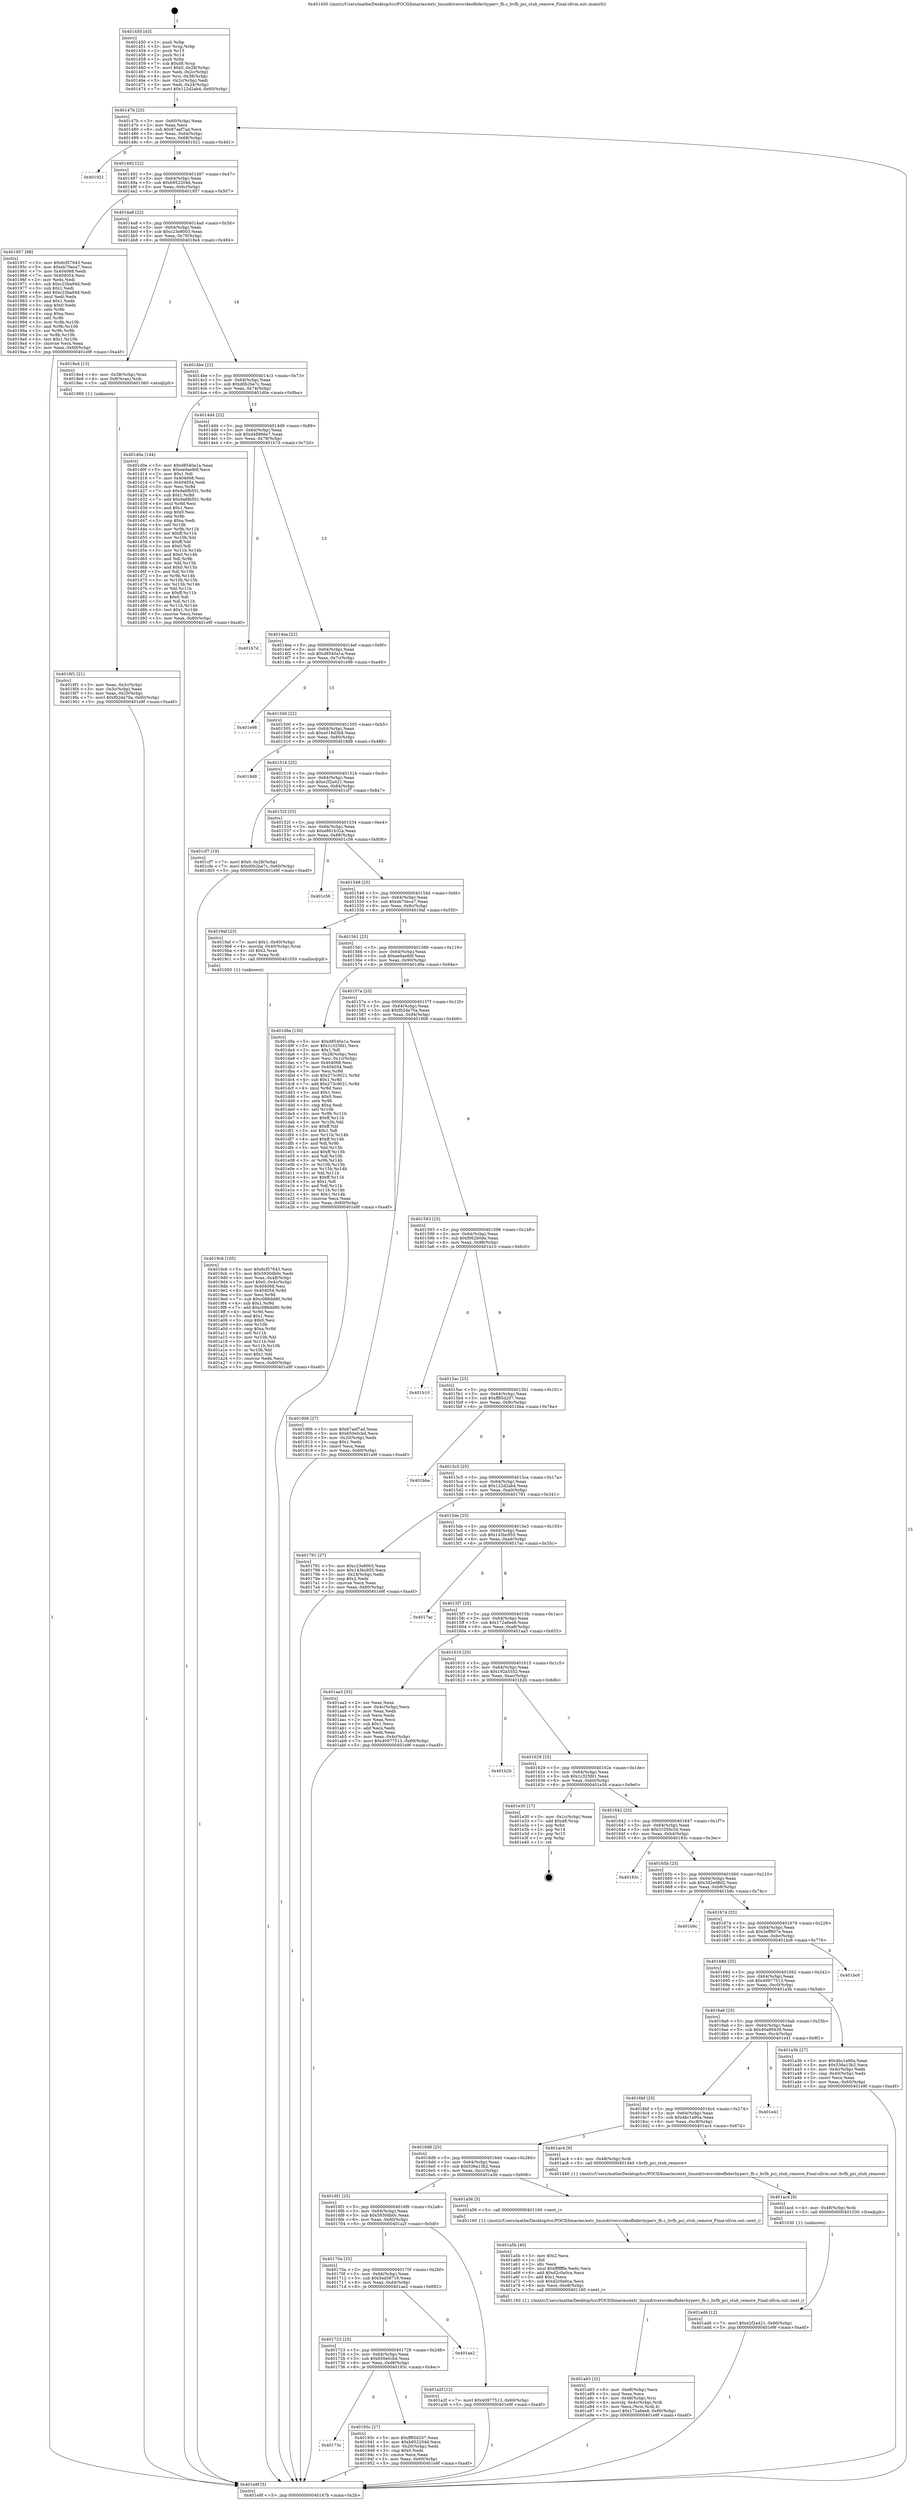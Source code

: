 digraph "0x401450" {
  label = "0x401450 (/mnt/c/Users/mathe/Desktop/tcc/POCII/binaries/extr_linuxdriversvideofbdevhyperv_fb.c_hvfb_pci_stub_remove_Final-ollvm.out::main(0))"
  labelloc = "t"
  node[shape=record]

  Entry [label="",width=0.3,height=0.3,shape=circle,fillcolor=black,style=filled]
  "0x40147b" [label="{
     0x40147b [23]\l
     | [instrs]\l
     &nbsp;&nbsp;0x40147b \<+3\>: mov -0x60(%rbp),%eax\l
     &nbsp;&nbsp;0x40147e \<+2\>: mov %eax,%ecx\l
     &nbsp;&nbsp;0x401480 \<+6\>: sub $0x87aef7ad,%ecx\l
     &nbsp;&nbsp;0x401486 \<+3\>: mov %eax,-0x64(%rbp)\l
     &nbsp;&nbsp;0x401489 \<+3\>: mov %ecx,-0x68(%rbp)\l
     &nbsp;&nbsp;0x40148c \<+6\>: je 0000000000401921 \<main+0x4d1\>\l
  }"]
  "0x401921" [label="{
     0x401921\l
  }", style=dashed]
  "0x401492" [label="{
     0x401492 [22]\l
     | [instrs]\l
     &nbsp;&nbsp;0x401492 \<+5\>: jmp 0000000000401497 \<main+0x47\>\l
     &nbsp;&nbsp;0x401497 \<+3\>: mov -0x64(%rbp),%eax\l
     &nbsp;&nbsp;0x40149a \<+5\>: sub $0xb952204d,%eax\l
     &nbsp;&nbsp;0x40149f \<+3\>: mov %eax,-0x6c(%rbp)\l
     &nbsp;&nbsp;0x4014a2 \<+6\>: je 0000000000401957 \<main+0x507\>\l
  }"]
  Exit [label="",width=0.3,height=0.3,shape=circle,fillcolor=black,style=filled,peripheries=2]
  "0x401957" [label="{
     0x401957 [88]\l
     | [instrs]\l
     &nbsp;&nbsp;0x401957 \<+5\>: mov $0x6cf57643,%eax\l
     &nbsp;&nbsp;0x40195c \<+5\>: mov $0xeb70eca7,%ecx\l
     &nbsp;&nbsp;0x401961 \<+7\>: mov 0x404068,%edx\l
     &nbsp;&nbsp;0x401968 \<+7\>: mov 0x404054,%esi\l
     &nbsp;&nbsp;0x40196f \<+2\>: mov %edx,%edi\l
     &nbsp;&nbsp;0x401971 \<+6\>: sub $0xc23ba94d,%edi\l
     &nbsp;&nbsp;0x401977 \<+3\>: sub $0x1,%edi\l
     &nbsp;&nbsp;0x40197a \<+6\>: add $0xc23ba94d,%edi\l
     &nbsp;&nbsp;0x401980 \<+3\>: imul %edi,%edx\l
     &nbsp;&nbsp;0x401983 \<+3\>: and $0x1,%edx\l
     &nbsp;&nbsp;0x401986 \<+3\>: cmp $0x0,%edx\l
     &nbsp;&nbsp;0x401989 \<+4\>: sete %r8b\l
     &nbsp;&nbsp;0x40198d \<+3\>: cmp $0xa,%esi\l
     &nbsp;&nbsp;0x401990 \<+4\>: setl %r9b\l
     &nbsp;&nbsp;0x401994 \<+3\>: mov %r8b,%r10b\l
     &nbsp;&nbsp;0x401997 \<+3\>: and %r9b,%r10b\l
     &nbsp;&nbsp;0x40199a \<+3\>: xor %r9b,%r8b\l
     &nbsp;&nbsp;0x40199d \<+3\>: or %r8b,%r10b\l
     &nbsp;&nbsp;0x4019a0 \<+4\>: test $0x1,%r10b\l
     &nbsp;&nbsp;0x4019a4 \<+3\>: cmovne %ecx,%eax\l
     &nbsp;&nbsp;0x4019a7 \<+3\>: mov %eax,-0x60(%rbp)\l
     &nbsp;&nbsp;0x4019aa \<+5\>: jmp 0000000000401e9f \<main+0xa4f\>\l
  }"]
  "0x4014a8" [label="{
     0x4014a8 [22]\l
     | [instrs]\l
     &nbsp;&nbsp;0x4014a8 \<+5\>: jmp 00000000004014ad \<main+0x5d\>\l
     &nbsp;&nbsp;0x4014ad \<+3\>: mov -0x64(%rbp),%eax\l
     &nbsp;&nbsp;0x4014b0 \<+5\>: sub $0xc23e8003,%eax\l
     &nbsp;&nbsp;0x4014b5 \<+3\>: mov %eax,-0x70(%rbp)\l
     &nbsp;&nbsp;0x4014b8 \<+6\>: je 00000000004018e4 \<main+0x494\>\l
  }"]
  "0x401ad6" [label="{
     0x401ad6 [12]\l
     | [instrs]\l
     &nbsp;&nbsp;0x401ad6 \<+7\>: movl $0xe2f2a421,-0x60(%rbp)\l
     &nbsp;&nbsp;0x401add \<+5\>: jmp 0000000000401e9f \<main+0xa4f\>\l
  }"]
  "0x4018e4" [label="{
     0x4018e4 [13]\l
     | [instrs]\l
     &nbsp;&nbsp;0x4018e4 \<+4\>: mov -0x38(%rbp),%rax\l
     &nbsp;&nbsp;0x4018e8 \<+4\>: mov 0x8(%rax),%rdi\l
     &nbsp;&nbsp;0x4018ec \<+5\>: call 0000000000401060 \<atoi@plt\>\l
     | [calls]\l
     &nbsp;&nbsp;0x401060 \{1\} (unknown)\l
  }"]
  "0x4014be" [label="{
     0x4014be [22]\l
     | [instrs]\l
     &nbsp;&nbsp;0x4014be \<+5\>: jmp 00000000004014c3 \<main+0x73\>\l
     &nbsp;&nbsp;0x4014c3 \<+3\>: mov -0x64(%rbp),%eax\l
     &nbsp;&nbsp;0x4014c6 \<+5\>: sub $0xd0b2be7c,%eax\l
     &nbsp;&nbsp;0x4014cb \<+3\>: mov %eax,-0x74(%rbp)\l
     &nbsp;&nbsp;0x4014ce \<+6\>: je 0000000000401d0a \<main+0x8ba\>\l
  }"]
  "0x401acd" [label="{
     0x401acd [9]\l
     | [instrs]\l
     &nbsp;&nbsp;0x401acd \<+4\>: mov -0x48(%rbp),%rdi\l
     &nbsp;&nbsp;0x401ad1 \<+5\>: call 0000000000401030 \<free@plt\>\l
     | [calls]\l
     &nbsp;&nbsp;0x401030 \{1\} (unknown)\l
  }"]
  "0x401d0a" [label="{
     0x401d0a [144]\l
     | [instrs]\l
     &nbsp;&nbsp;0x401d0a \<+5\>: mov $0xd8540a1a,%eax\l
     &nbsp;&nbsp;0x401d0f \<+5\>: mov $0xee9ae8df,%ecx\l
     &nbsp;&nbsp;0x401d14 \<+2\>: mov $0x1,%dl\l
     &nbsp;&nbsp;0x401d16 \<+7\>: mov 0x404068,%esi\l
     &nbsp;&nbsp;0x401d1d \<+7\>: mov 0x404054,%edi\l
     &nbsp;&nbsp;0x401d24 \<+3\>: mov %esi,%r8d\l
     &nbsp;&nbsp;0x401d27 \<+7\>: sub $0x9a6fb501,%r8d\l
     &nbsp;&nbsp;0x401d2e \<+4\>: sub $0x1,%r8d\l
     &nbsp;&nbsp;0x401d32 \<+7\>: add $0x9a6fb501,%r8d\l
     &nbsp;&nbsp;0x401d39 \<+4\>: imul %r8d,%esi\l
     &nbsp;&nbsp;0x401d3d \<+3\>: and $0x1,%esi\l
     &nbsp;&nbsp;0x401d40 \<+3\>: cmp $0x0,%esi\l
     &nbsp;&nbsp;0x401d43 \<+4\>: sete %r9b\l
     &nbsp;&nbsp;0x401d47 \<+3\>: cmp $0xa,%edi\l
     &nbsp;&nbsp;0x401d4a \<+4\>: setl %r10b\l
     &nbsp;&nbsp;0x401d4e \<+3\>: mov %r9b,%r11b\l
     &nbsp;&nbsp;0x401d51 \<+4\>: xor $0xff,%r11b\l
     &nbsp;&nbsp;0x401d55 \<+3\>: mov %r10b,%bl\l
     &nbsp;&nbsp;0x401d58 \<+3\>: xor $0xff,%bl\l
     &nbsp;&nbsp;0x401d5b \<+3\>: xor $0x0,%dl\l
     &nbsp;&nbsp;0x401d5e \<+3\>: mov %r11b,%r14b\l
     &nbsp;&nbsp;0x401d61 \<+4\>: and $0x0,%r14b\l
     &nbsp;&nbsp;0x401d65 \<+3\>: and %dl,%r9b\l
     &nbsp;&nbsp;0x401d68 \<+3\>: mov %bl,%r15b\l
     &nbsp;&nbsp;0x401d6b \<+4\>: and $0x0,%r15b\l
     &nbsp;&nbsp;0x401d6f \<+3\>: and %dl,%r10b\l
     &nbsp;&nbsp;0x401d72 \<+3\>: or %r9b,%r14b\l
     &nbsp;&nbsp;0x401d75 \<+3\>: or %r10b,%r15b\l
     &nbsp;&nbsp;0x401d78 \<+3\>: xor %r15b,%r14b\l
     &nbsp;&nbsp;0x401d7b \<+3\>: or %bl,%r11b\l
     &nbsp;&nbsp;0x401d7e \<+4\>: xor $0xff,%r11b\l
     &nbsp;&nbsp;0x401d82 \<+3\>: or $0x0,%dl\l
     &nbsp;&nbsp;0x401d85 \<+3\>: and %dl,%r11b\l
     &nbsp;&nbsp;0x401d88 \<+3\>: or %r11b,%r14b\l
     &nbsp;&nbsp;0x401d8b \<+4\>: test $0x1,%r14b\l
     &nbsp;&nbsp;0x401d8f \<+3\>: cmovne %ecx,%eax\l
     &nbsp;&nbsp;0x401d92 \<+3\>: mov %eax,-0x60(%rbp)\l
     &nbsp;&nbsp;0x401d95 \<+5\>: jmp 0000000000401e9f \<main+0xa4f\>\l
  }"]
  "0x4014d4" [label="{
     0x4014d4 [22]\l
     | [instrs]\l
     &nbsp;&nbsp;0x4014d4 \<+5\>: jmp 00000000004014d9 \<main+0x89\>\l
     &nbsp;&nbsp;0x4014d9 \<+3\>: mov -0x64(%rbp),%eax\l
     &nbsp;&nbsp;0x4014dc \<+5\>: sub $0xd48866e7,%eax\l
     &nbsp;&nbsp;0x4014e1 \<+3\>: mov %eax,-0x78(%rbp)\l
     &nbsp;&nbsp;0x4014e4 \<+6\>: je 0000000000401b7d \<main+0x72d\>\l
  }"]
  "0x401a83" [label="{
     0x401a83 [32]\l
     | [instrs]\l
     &nbsp;&nbsp;0x401a83 \<+6\>: mov -0xe8(%rbp),%ecx\l
     &nbsp;&nbsp;0x401a89 \<+3\>: imul %eax,%ecx\l
     &nbsp;&nbsp;0x401a8c \<+4\>: mov -0x48(%rbp),%rsi\l
     &nbsp;&nbsp;0x401a90 \<+4\>: movslq -0x4c(%rbp),%rdi\l
     &nbsp;&nbsp;0x401a94 \<+3\>: mov %ecx,(%rsi,%rdi,4)\l
     &nbsp;&nbsp;0x401a97 \<+7\>: movl $0x172a6ee8,-0x60(%rbp)\l
     &nbsp;&nbsp;0x401a9e \<+5\>: jmp 0000000000401e9f \<main+0xa4f\>\l
  }"]
  "0x401b7d" [label="{
     0x401b7d\l
  }", style=dashed]
  "0x4014ea" [label="{
     0x4014ea [22]\l
     | [instrs]\l
     &nbsp;&nbsp;0x4014ea \<+5\>: jmp 00000000004014ef \<main+0x9f\>\l
     &nbsp;&nbsp;0x4014ef \<+3\>: mov -0x64(%rbp),%eax\l
     &nbsp;&nbsp;0x4014f2 \<+5\>: sub $0xd8540a1a,%eax\l
     &nbsp;&nbsp;0x4014f7 \<+3\>: mov %eax,-0x7c(%rbp)\l
     &nbsp;&nbsp;0x4014fa \<+6\>: je 0000000000401e98 \<main+0xa48\>\l
  }"]
  "0x401a5b" [label="{
     0x401a5b [40]\l
     | [instrs]\l
     &nbsp;&nbsp;0x401a5b \<+5\>: mov $0x2,%ecx\l
     &nbsp;&nbsp;0x401a60 \<+1\>: cltd\l
     &nbsp;&nbsp;0x401a61 \<+2\>: idiv %ecx\l
     &nbsp;&nbsp;0x401a63 \<+6\>: imul $0xfffffffe,%edx,%ecx\l
     &nbsp;&nbsp;0x401a69 \<+6\>: add $0xd2c0a0ca,%ecx\l
     &nbsp;&nbsp;0x401a6f \<+3\>: add $0x1,%ecx\l
     &nbsp;&nbsp;0x401a72 \<+6\>: sub $0xd2c0a0ca,%ecx\l
     &nbsp;&nbsp;0x401a78 \<+6\>: mov %ecx,-0xe8(%rbp)\l
     &nbsp;&nbsp;0x401a7e \<+5\>: call 0000000000401160 \<next_i\>\l
     | [calls]\l
     &nbsp;&nbsp;0x401160 \{1\} (/mnt/c/Users/mathe/Desktop/tcc/POCII/binaries/extr_linuxdriversvideofbdevhyperv_fb.c_hvfb_pci_stub_remove_Final-ollvm.out::next_i)\l
  }"]
  "0x401e98" [label="{
     0x401e98\l
  }", style=dashed]
  "0x401500" [label="{
     0x401500 [22]\l
     | [instrs]\l
     &nbsp;&nbsp;0x401500 \<+5\>: jmp 0000000000401505 \<main+0xb5\>\l
     &nbsp;&nbsp;0x401505 \<+3\>: mov -0x64(%rbp),%eax\l
     &nbsp;&nbsp;0x401508 \<+5\>: sub $0xe016d3b8,%eax\l
     &nbsp;&nbsp;0x40150d \<+3\>: mov %eax,-0x80(%rbp)\l
     &nbsp;&nbsp;0x401510 \<+6\>: je 00000000004018d8 \<main+0x488\>\l
  }"]
  "0x4019c6" [label="{
     0x4019c6 [105]\l
     | [instrs]\l
     &nbsp;&nbsp;0x4019c6 \<+5\>: mov $0x6cf57643,%ecx\l
     &nbsp;&nbsp;0x4019cb \<+5\>: mov $0x5930db0c,%edx\l
     &nbsp;&nbsp;0x4019d0 \<+4\>: mov %rax,-0x48(%rbp)\l
     &nbsp;&nbsp;0x4019d4 \<+7\>: movl $0x0,-0x4c(%rbp)\l
     &nbsp;&nbsp;0x4019db \<+7\>: mov 0x404068,%esi\l
     &nbsp;&nbsp;0x4019e2 \<+8\>: mov 0x404054,%r8d\l
     &nbsp;&nbsp;0x4019ea \<+3\>: mov %esi,%r9d\l
     &nbsp;&nbsp;0x4019ed \<+7\>: sub $0xc086dd90,%r9d\l
     &nbsp;&nbsp;0x4019f4 \<+4\>: sub $0x1,%r9d\l
     &nbsp;&nbsp;0x4019f8 \<+7\>: add $0xc086dd90,%r9d\l
     &nbsp;&nbsp;0x4019ff \<+4\>: imul %r9d,%esi\l
     &nbsp;&nbsp;0x401a03 \<+3\>: and $0x1,%esi\l
     &nbsp;&nbsp;0x401a06 \<+3\>: cmp $0x0,%esi\l
     &nbsp;&nbsp;0x401a09 \<+4\>: sete %r10b\l
     &nbsp;&nbsp;0x401a0d \<+4\>: cmp $0xa,%r8d\l
     &nbsp;&nbsp;0x401a11 \<+4\>: setl %r11b\l
     &nbsp;&nbsp;0x401a15 \<+3\>: mov %r10b,%bl\l
     &nbsp;&nbsp;0x401a18 \<+3\>: and %r11b,%bl\l
     &nbsp;&nbsp;0x401a1b \<+3\>: xor %r11b,%r10b\l
     &nbsp;&nbsp;0x401a1e \<+3\>: or %r10b,%bl\l
     &nbsp;&nbsp;0x401a21 \<+3\>: test $0x1,%bl\l
     &nbsp;&nbsp;0x401a24 \<+3\>: cmovne %edx,%ecx\l
     &nbsp;&nbsp;0x401a27 \<+3\>: mov %ecx,-0x60(%rbp)\l
     &nbsp;&nbsp;0x401a2a \<+5\>: jmp 0000000000401e9f \<main+0xa4f\>\l
  }"]
  "0x4018d8" [label="{
     0x4018d8\l
  }", style=dashed]
  "0x401516" [label="{
     0x401516 [25]\l
     | [instrs]\l
     &nbsp;&nbsp;0x401516 \<+5\>: jmp 000000000040151b \<main+0xcb\>\l
     &nbsp;&nbsp;0x40151b \<+3\>: mov -0x64(%rbp),%eax\l
     &nbsp;&nbsp;0x40151e \<+5\>: sub $0xe2f2a421,%eax\l
     &nbsp;&nbsp;0x401523 \<+6\>: mov %eax,-0x84(%rbp)\l
     &nbsp;&nbsp;0x401529 \<+6\>: je 0000000000401cf7 \<main+0x8a7\>\l
  }"]
  "0x40173c" [label="{
     0x40173c\l
  }", style=dashed]
  "0x401cf7" [label="{
     0x401cf7 [19]\l
     | [instrs]\l
     &nbsp;&nbsp;0x401cf7 \<+7\>: movl $0x0,-0x28(%rbp)\l
     &nbsp;&nbsp;0x401cfe \<+7\>: movl $0xd0b2be7c,-0x60(%rbp)\l
     &nbsp;&nbsp;0x401d05 \<+5\>: jmp 0000000000401e9f \<main+0xa4f\>\l
  }"]
  "0x40152f" [label="{
     0x40152f [25]\l
     | [instrs]\l
     &nbsp;&nbsp;0x40152f \<+5\>: jmp 0000000000401534 \<main+0xe4\>\l
     &nbsp;&nbsp;0x401534 \<+3\>: mov -0x64(%rbp),%eax\l
     &nbsp;&nbsp;0x401537 \<+5\>: sub $0xe861b32a,%eax\l
     &nbsp;&nbsp;0x40153c \<+6\>: mov %eax,-0x88(%rbp)\l
     &nbsp;&nbsp;0x401542 \<+6\>: je 0000000000401c56 \<main+0x806\>\l
  }"]
  "0x40193c" [label="{
     0x40193c [27]\l
     | [instrs]\l
     &nbsp;&nbsp;0x40193c \<+5\>: mov $0xff85d207,%eax\l
     &nbsp;&nbsp;0x401941 \<+5\>: mov $0xb952204d,%ecx\l
     &nbsp;&nbsp;0x401946 \<+3\>: mov -0x20(%rbp),%edx\l
     &nbsp;&nbsp;0x401949 \<+3\>: cmp $0x0,%edx\l
     &nbsp;&nbsp;0x40194c \<+3\>: cmove %ecx,%eax\l
     &nbsp;&nbsp;0x40194f \<+3\>: mov %eax,-0x60(%rbp)\l
     &nbsp;&nbsp;0x401952 \<+5\>: jmp 0000000000401e9f \<main+0xa4f\>\l
  }"]
  "0x401c56" [label="{
     0x401c56\l
  }", style=dashed]
  "0x401548" [label="{
     0x401548 [25]\l
     | [instrs]\l
     &nbsp;&nbsp;0x401548 \<+5\>: jmp 000000000040154d \<main+0xfd\>\l
     &nbsp;&nbsp;0x40154d \<+3\>: mov -0x64(%rbp),%eax\l
     &nbsp;&nbsp;0x401550 \<+5\>: sub $0xeb70eca7,%eax\l
     &nbsp;&nbsp;0x401555 \<+6\>: mov %eax,-0x8c(%rbp)\l
     &nbsp;&nbsp;0x40155b \<+6\>: je 00000000004019af \<main+0x55f\>\l
  }"]
  "0x401723" [label="{
     0x401723 [25]\l
     | [instrs]\l
     &nbsp;&nbsp;0x401723 \<+5\>: jmp 0000000000401728 \<main+0x2d8\>\l
     &nbsp;&nbsp;0x401728 \<+3\>: mov -0x64(%rbp),%eax\l
     &nbsp;&nbsp;0x40172b \<+5\>: sub $0x650e0cbd,%eax\l
     &nbsp;&nbsp;0x401730 \<+6\>: mov %eax,-0xd8(%rbp)\l
     &nbsp;&nbsp;0x401736 \<+6\>: je 000000000040193c \<main+0x4ec\>\l
  }"]
  "0x4019af" [label="{
     0x4019af [23]\l
     | [instrs]\l
     &nbsp;&nbsp;0x4019af \<+7\>: movl $0x1,-0x40(%rbp)\l
     &nbsp;&nbsp;0x4019b6 \<+4\>: movslq -0x40(%rbp),%rax\l
     &nbsp;&nbsp;0x4019ba \<+4\>: shl $0x2,%rax\l
     &nbsp;&nbsp;0x4019be \<+3\>: mov %rax,%rdi\l
     &nbsp;&nbsp;0x4019c1 \<+5\>: call 0000000000401050 \<malloc@plt\>\l
     | [calls]\l
     &nbsp;&nbsp;0x401050 \{1\} (unknown)\l
  }"]
  "0x401561" [label="{
     0x401561 [25]\l
     | [instrs]\l
     &nbsp;&nbsp;0x401561 \<+5\>: jmp 0000000000401566 \<main+0x116\>\l
     &nbsp;&nbsp;0x401566 \<+3\>: mov -0x64(%rbp),%eax\l
     &nbsp;&nbsp;0x401569 \<+5\>: sub $0xee9ae8df,%eax\l
     &nbsp;&nbsp;0x40156e \<+6\>: mov %eax,-0x90(%rbp)\l
     &nbsp;&nbsp;0x401574 \<+6\>: je 0000000000401d9a \<main+0x94a\>\l
  }"]
  "0x401ae2" [label="{
     0x401ae2\l
  }", style=dashed]
  "0x401d9a" [label="{
     0x401d9a [150]\l
     | [instrs]\l
     &nbsp;&nbsp;0x401d9a \<+5\>: mov $0xd8540a1a,%eax\l
     &nbsp;&nbsp;0x401d9f \<+5\>: mov $0x1c325fd1,%ecx\l
     &nbsp;&nbsp;0x401da4 \<+2\>: mov $0x1,%dl\l
     &nbsp;&nbsp;0x401da6 \<+3\>: mov -0x28(%rbp),%esi\l
     &nbsp;&nbsp;0x401da9 \<+3\>: mov %esi,-0x1c(%rbp)\l
     &nbsp;&nbsp;0x401dac \<+7\>: mov 0x404068,%esi\l
     &nbsp;&nbsp;0x401db3 \<+7\>: mov 0x404054,%edi\l
     &nbsp;&nbsp;0x401dba \<+3\>: mov %esi,%r8d\l
     &nbsp;&nbsp;0x401dbd \<+7\>: sub $0x273c9021,%r8d\l
     &nbsp;&nbsp;0x401dc4 \<+4\>: sub $0x1,%r8d\l
     &nbsp;&nbsp;0x401dc8 \<+7\>: add $0x273c9021,%r8d\l
     &nbsp;&nbsp;0x401dcf \<+4\>: imul %r8d,%esi\l
     &nbsp;&nbsp;0x401dd3 \<+3\>: and $0x1,%esi\l
     &nbsp;&nbsp;0x401dd6 \<+3\>: cmp $0x0,%esi\l
     &nbsp;&nbsp;0x401dd9 \<+4\>: sete %r9b\l
     &nbsp;&nbsp;0x401ddd \<+3\>: cmp $0xa,%edi\l
     &nbsp;&nbsp;0x401de0 \<+4\>: setl %r10b\l
     &nbsp;&nbsp;0x401de4 \<+3\>: mov %r9b,%r11b\l
     &nbsp;&nbsp;0x401de7 \<+4\>: xor $0xff,%r11b\l
     &nbsp;&nbsp;0x401deb \<+3\>: mov %r10b,%bl\l
     &nbsp;&nbsp;0x401dee \<+3\>: xor $0xff,%bl\l
     &nbsp;&nbsp;0x401df1 \<+3\>: xor $0x1,%dl\l
     &nbsp;&nbsp;0x401df4 \<+3\>: mov %r11b,%r14b\l
     &nbsp;&nbsp;0x401df7 \<+4\>: and $0xff,%r14b\l
     &nbsp;&nbsp;0x401dfb \<+3\>: and %dl,%r9b\l
     &nbsp;&nbsp;0x401dfe \<+3\>: mov %bl,%r15b\l
     &nbsp;&nbsp;0x401e01 \<+4\>: and $0xff,%r15b\l
     &nbsp;&nbsp;0x401e05 \<+3\>: and %dl,%r10b\l
     &nbsp;&nbsp;0x401e08 \<+3\>: or %r9b,%r14b\l
     &nbsp;&nbsp;0x401e0b \<+3\>: or %r10b,%r15b\l
     &nbsp;&nbsp;0x401e0e \<+3\>: xor %r15b,%r14b\l
     &nbsp;&nbsp;0x401e11 \<+3\>: or %bl,%r11b\l
     &nbsp;&nbsp;0x401e14 \<+4\>: xor $0xff,%r11b\l
     &nbsp;&nbsp;0x401e18 \<+3\>: or $0x1,%dl\l
     &nbsp;&nbsp;0x401e1b \<+3\>: and %dl,%r11b\l
     &nbsp;&nbsp;0x401e1e \<+3\>: or %r11b,%r14b\l
     &nbsp;&nbsp;0x401e21 \<+4\>: test $0x1,%r14b\l
     &nbsp;&nbsp;0x401e25 \<+3\>: cmovne %ecx,%eax\l
     &nbsp;&nbsp;0x401e28 \<+3\>: mov %eax,-0x60(%rbp)\l
     &nbsp;&nbsp;0x401e2b \<+5\>: jmp 0000000000401e9f \<main+0xa4f\>\l
  }"]
  "0x40157a" [label="{
     0x40157a [25]\l
     | [instrs]\l
     &nbsp;&nbsp;0x40157a \<+5\>: jmp 000000000040157f \<main+0x12f\>\l
     &nbsp;&nbsp;0x40157f \<+3\>: mov -0x64(%rbp),%eax\l
     &nbsp;&nbsp;0x401582 \<+5\>: sub $0xf02da70a,%eax\l
     &nbsp;&nbsp;0x401587 \<+6\>: mov %eax,-0x94(%rbp)\l
     &nbsp;&nbsp;0x40158d \<+6\>: je 0000000000401906 \<main+0x4b6\>\l
  }"]
  "0x40170a" [label="{
     0x40170a [25]\l
     | [instrs]\l
     &nbsp;&nbsp;0x40170a \<+5\>: jmp 000000000040170f \<main+0x2bf\>\l
     &nbsp;&nbsp;0x40170f \<+3\>: mov -0x64(%rbp),%eax\l
     &nbsp;&nbsp;0x401712 \<+5\>: sub $0x5ed58716,%eax\l
     &nbsp;&nbsp;0x401717 \<+6\>: mov %eax,-0xd4(%rbp)\l
     &nbsp;&nbsp;0x40171d \<+6\>: je 0000000000401ae2 \<main+0x692\>\l
  }"]
  "0x401906" [label="{
     0x401906 [27]\l
     | [instrs]\l
     &nbsp;&nbsp;0x401906 \<+5\>: mov $0x87aef7ad,%eax\l
     &nbsp;&nbsp;0x40190b \<+5\>: mov $0x650e0cbd,%ecx\l
     &nbsp;&nbsp;0x401910 \<+3\>: mov -0x20(%rbp),%edx\l
     &nbsp;&nbsp;0x401913 \<+3\>: cmp $0x1,%edx\l
     &nbsp;&nbsp;0x401916 \<+3\>: cmovl %ecx,%eax\l
     &nbsp;&nbsp;0x401919 \<+3\>: mov %eax,-0x60(%rbp)\l
     &nbsp;&nbsp;0x40191c \<+5\>: jmp 0000000000401e9f \<main+0xa4f\>\l
  }"]
  "0x401593" [label="{
     0x401593 [25]\l
     | [instrs]\l
     &nbsp;&nbsp;0x401593 \<+5\>: jmp 0000000000401598 \<main+0x148\>\l
     &nbsp;&nbsp;0x401598 \<+3\>: mov -0x64(%rbp),%eax\l
     &nbsp;&nbsp;0x40159b \<+5\>: sub $0xf062b0de,%eax\l
     &nbsp;&nbsp;0x4015a0 \<+6\>: mov %eax,-0x98(%rbp)\l
     &nbsp;&nbsp;0x4015a6 \<+6\>: je 0000000000401b10 \<main+0x6c0\>\l
  }"]
  "0x401a2f" [label="{
     0x401a2f [12]\l
     | [instrs]\l
     &nbsp;&nbsp;0x401a2f \<+7\>: movl $0x40977513,-0x60(%rbp)\l
     &nbsp;&nbsp;0x401a36 \<+5\>: jmp 0000000000401e9f \<main+0xa4f\>\l
  }"]
  "0x401b10" [label="{
     0x401b10\l
  }", style=dashed]
  "0x4015ac" [label="{
     0x4015ac [25]\l
     | [instrs]\l
     &nbsp;&nbsp;0x4015ac \<+5\>: jmp 00000000004015b1 \<main+0x161\>\l
     &nbsp;&nbsp;0x4015b1 \<+3\>: mov -0x64(%rbp),%eax\l
     &nbsp;&nbsp;0x4015b4 \<+5\>: sub $0xff85d207,%eax\l
     &nbsp;&nbsp;0x4015b9 \<+6\>: mov %eax,-0x9c(%rbp)\l
     &nbsp;&nbsp;0x4015bf \<+6\>: je 0000000000401bba \<main+0x76a\>\l
  }"]
  "0x4016f1" [label="{
     0x4016f1 [25]\l
     | [instrs]\l
     &nbsp;&nbsp;0x4016f1 \<+5\>: jmp 00000000004016f6 \<main+0x2a6\>\l
     &nbsp;&nbsp;0x4016f6 \<+3\>: mov -0x64(%rbp),%eax\l
     &nbsp;&nbsp;0x4016f9 \<+5\>: sub $0x5930db0c,%eax\l
     &nbsp;&nbsp;0x4016fe \<+6\>: mov %eax,-0xd0(%rbp)\l
     &nbsp;&nbsp;0x401704 \<+6\>: je 0000000000401a2f \<main+0x5df\>\l
  }"]
  "0x401bba" [label="{
     0x401bba\l
  }", style=dashed]
  "0x4015c5" [label="{
     0x4015c5 [25]\l
     | [instrs]\l
     &nbsp;&nbsp;0x4015c5 \<+5\>: jmp 00000000004015ca \<main+0x17a\>\l
     &nbsp;&nbsp;0x4015ca \<+3\>: mov -0x64(%rbp),%eax\l
     &nbsp;&nbsp;0x4015cd \<+5\>: sub $0x122d2ab4,%eax\l
     &nbsp;&nbsp;0x4015d2 \<+6\>: mov %eax,-0xa0(%rbp)\l
     &nbsp;&nbsp;0x4015d8 \<+6\>: je 0000000000401791 \<main+0x341\>\l
  }"]
  "0x401a56" [label="{
     0x401a56 [5]\l
     | [instrs]\l
     &nbsp;&nbsp;0x401a56 \<+5\>: call 0000000000401160 \<next_i\>\l
     | [calls]\l
     &nbsp;&nbsp;0x401160 \{1\} (/mnt/c/Users/mathe/Desktop/tcc/POCII/binaries/extr_linuxdriversvideofbdevhyperv_fb.c_hvfb_pci_stub_remove_Final-ollvm.out::next_i)\l
  }"]
  "0x401791" [label="{
     0x401791 [27]\l
     | [instrs]\l
     &nbsp;&nbsp;0x401791 \<+5\>: mov $0xc23e8003,%eax\l
     &nbsp;&nbsp;0x401796 \<+5\>: mov $0x143bc955,%ecx\l
     &nbsp;&nbsp;0x40179b \<+3\>: mov -0x24(%rbp),%edx\l
     &nbsp;&nbsp;0x40179e \<+3\>: cmp $0x2,%edx\l
     &nbsp;&nbsp;0x4017a1 \<+3\>: cmovne %ecx,%eax\l
     &nbsp;&nbsp;0x4017a4 \<+3\>: mov %eax,-0x60(%rbp)\l
     &nbsp;&nbsp;0x4017a7 \<+5\>: jmp 0000000000401e9f \<main+0xa4f\>\l
  }"]
  "0x4015de" [label="{
     0x4015de [25]\l
     | [instrs]\l
     &nbsp;&nbsp;0x4015de \<+5\>: jmp 00000000004015e3 \<main+0x193\>\l
     &nbsp;&nbsp;0x4015e3 \<+3\>: mov -0x64(%rbp),%eax\l
     &nbsp;&nbsp;0x4015e6 \<+5\>: sub $0x143bc955,%eax\l
     &nbsp;&nbsp;0x4015eb \<+6\>: mov %eax,-0xa4(%rbp)\l
     &nbsp;&nbsp;0x4015f1 \<+6\>: je 00000000004017ac \<main+0x35c\>\l
  }"]
  "0x401e9f" [label="{
     0x401e9f [5]\l
     | [instrs]\l
     &nbsp;&nbsp;0x401e9f \<+5\>: jmp 000000000040147b \<main+0x2b\>\l
  }"]
  "0x401450" [label="{
     0x401450 [43]\l
     | [instrs]\l
     &nbsp;&nbsp;0x401450 \<+1\>: push %rbp\l
     &nbsp;&nbsp;0x401451 \<+3\>: mov %rsp,%rbp\l
     &nbsp;&nbsp;0x401454 \<+2\>: push %r15\l
     &nbsp;&nbsp;0x401456 \<+2\>: push %r14\l
     &nbsp;&nbsp;0x401458 \<+1\>: push %rbx\l
     &nbsp;&nbsp;0x401459 \<+7\>: sub $0xd8,%rsp\l
     &nbsp;&nbsp;0x401460 \<+7\>: movl $0x0,-0x28(%rbp)\l
     &nbsp;&nbsp;0x401467 \<+3\>: mov %edi,-0x2c(%rbp)\l
     &nbsp;&nbsp;0x40146a \<+4\>: mov %rsi,-0x38(%rbp)\l
     &nbsp;&nbsp;0x40146e \<+3\>: mov -0x2c(%rbp),%edi\l
     &nbsp;&nbsp;0x401471 \<+3\>: mov %edi,-0x24(%rbp)\l
     &nbsp;&nbsp;0x401474 \<+7\>: movl $0x122d2ab4,-0x60(%rbp)\l
  }"]
  "0x4018f1" [label="{
     0x4018f1 [21]\l
     | [instrs]\l
     &nbsp;&nbsp;0x4018f1 \<+3\>: mov %eax,-0x3c(%rbp)\l
     &nbsp;&nbsp;0x4018f4 \<+3\>: mov -0x3c(%rbp),%eax\l
     &nbsp;&nbsp;0x4018f7 \<+3\>: mov %eax,-0x20(%rbp)\l
     &nbsp;&nbsp;0x4018fa \<+7\>: movl $0xf02da70a,-0x60(%rbp)\l
     &nbsp;&nbsp;0x401901 \<+5\>: jmp 0000000000401e9f \<main+0xa4f\>\l
  }"]
  "0x4016d8" [label="{
     0x4016d8 [25]\l
     | [instrs]\l
     &nbsp;&nbsp;0x4016d8 \<+5\>: jmp 00000000004016dd \<main+0x28d\>\l
     &nbsp;&nbsp;0x4016dd \<+3\>: mov -0x64(%rbp),%eax\l
     &nbsp;&nbsp;0x4016e0 \<+5\>: sub $0x536a13b2,%eax\l
     &nbsp;&nbsp;0x4016e5 \<+6\>: mov %eax,-0xcc(%rbp)\l
     &nbsp;&nbsp;0x4016eb \<+6\>: je 0000000000401a56 \<main+0x606\>\l
  }"]
  "0x4017ac" [label="{
     0x4017ac\l
  }", style=dashed]
  "0x4015f7" [label="{
     0x4015f7 [25]\l
     | [instrs]\l
     &nbsp;&nbsp;0x4015f7 \<+5\>: jmp 00000000004015fc \<main+0x1ac\>\l
     &nbsp;&nbsp;0x4015fc \<+3\>: mov -0x64(%rbp),%eax\l
     &nbsp;&nbsp;0x4015ff \<+5\>: sub $0x172a6ee8,%eax\l
     &nbsp;&nbsp;0x401604 \<+6\>: mov %eax,-0xa8(%rbp)\l
     &nbsp;&nbsp;0x40160a \<+6\>: je 0000000000401aa3 \<main+0x653\>\l
  }"]
  "0x401ac4" [label="{
     0x401ac4 [9]\l
     | [instrs]\l
     &nbsp;&nbsp;0x401ac4 \<+4\>: mov -0x48(%rbp),%rdi\l
     &nbsp;&nbsp;0x401ac8 \<+5\>: call 0000000000401440 \<hvfb_pci_stub_remove\>\l
     | [calls]\l
     &nbsp;&nbsp;0x401440 \{1\} (/mnt/c/Users/mathe/Desktop/tcc/POCII/binaries/extr_linuxdriversvideofbdevhyperv_fb.c_hvfb_pci_stub_remove_Final-ollvm.out::hvfb_pci_stub_remove)\l
  }"]
  "0x401aa3" [label="{
     0x401aa3 [33]\l
     | [instrs]\l
     &nbsp;&nbsp;0x401aa3 \<+2\>: xor %eax,%eax\l
     &nbsp;&nbsp;0x401aa5 \<+3\>: mov -0x4c(%rbp),%ecx\l
     &nbsp;&nbsp;0x401aa8 \<+2\>: mov %eax,%edx\l
     &nbsp;&nbsp;0x401aaa \<+2\>: sub %ecx,%edx\l
     &nbsp;&nbsp;0x401aac \<+2\>: mov %eax,%ecx\l
     &nbsp;&nbsp;0x401aae \<+3\>: sub $0x1,%ecx\l
     &nbsp;&nbsp;0x401ab1 \<+2\>: add %ecx,%edx\l
     &nbsp;&nbsp;0x401ab3 \<+2\>: sub %edx,%eax\l
     &nbsp;&nbsp;0x401ab5 \<+3\>: mov %eax,-0x4c(%rbp)\l
     &nbsp;&nbsp;0x401ab8 \<+7\>: movl $0x40977513,-0x60(%rbp)\l
     &nbsp;&nbsp;0x401abf \<+5\>: jmp 0000000000401e9f \<main+0xa4f\>\l
  }"]
  "0x401610" [label="{
     0x401610 [25]\l
     | [instrs]\l
     &nbsp;&nbsp;0x401610 \<+5\>: jmp 0000000000401615 \<main+0x1c5\>\l
     &nbsp;&nbsp;0x401615 \<+3\>: mov -0x64(%rbp),%eax\l
     &nbsp;&nbsp;0x401618 \<+5\>: sub $0x192a5552,%eax\l
     &nbsp;&nbsp;0x40161d \<+6\>: mov %eax,-0xac(%rbp)\l
     &nbsp;&nbsp;0x401623 \<+6\>: je 0000000000401b2b \<main+0x6db\>\l
  }"]
  "0x4016bf" [label="{
     0x4016bf [25]\l
     | [instrs]\l
     &nbsp;&nbsp;0x4016bf \<+5\>: jmp 00000000004016c4 \<main+0x274\>\l
     &nbsp;&nbsp;0x4016c4 \<+3\>: mov -0x64(%rbp),%eax\l
     &nbsp;&nbsp;0x4016c7 \<+5\>: sub $0x4bc1a90a,%eax\l
     &nbsp;&nbsp;0x4016cc \<+6\>: mov %eax,-0xc8(%rbp)\l
     &nbsp;&nbsp;0x4016d2 \<+6\>: je 0000000000401ac4 \<main+0x674\>\l
  }"]
  "0x401b2b" [label="{
     0x401b2b\l
  }", style=dashed]
  "0x401629" [label="{
     0x401629 [25]\l
     | [instrs]\l
     &nbsp;&nbsp;0x401629 \<+5\>: jmp 000000000040162e \<main+0x1de\>\l
     &nbsp;&nbsp;0x40162e \<+3\>: mov -0x64(%rbp),%eax\l
     &nbsp;&nbsp;0x401631 \<+5\>: sub $0x1c325fd1,%eax\l
     &nbsp;&nbsp;0x401636 \<+6\>: mov %eax,-0xb0(%rbp)\l
     &nbsp;&nbsp;0x40163c \<+6\>: je 0000000000401e30 \<main+0x9e0\>\l
  }"]
  "0x401e41" [label="{
     0x401e41\l
  }", style=dashed]
  "0x401e30" [label="{
     0x401e30 [17]\l
     | [instrs]\l
     &nbsp;&nbsp;0x401e30 \<+3\>: mov -0x1c(%rbp),%eax\l
     &nbsp;&nbsp;0x401e33 \<+7\>: add $0xd8,%rsp\l
     &nbsp;&nbsp;0x401e3a \<+1\>: pop %rbx\l
     &nbsp;&nbsp;0x401e3b \<+2\>: pop %r14\l
     &nbsp;&nbsp;0x401e3d \<+2\>: pop %r15\l
     &nbsp;&nbsp;0x401e3f \<+1\>: pop %rbp\l
     &nbsp;&nbsp;0x401e40 \<+1\>: ret\l
  }"]
  "0x401642" [label="{
     0x401642 [25]\l
     | [instrs]\l
     &nbsp;&nbsp;0x401642 \<+5\>: jmp 0000000000401647 \<main+0x1f7\>\l
     &nbsp;&nbsp;0x401647 \<+3\>: mov -0x64(%rbp),%eax\l
     &nbsp;&nbsp;0x40164a \<+5\>: sub $0x31050c54,%eax\l
     &nbsp;&nbsp;0x40164f \<+6\>: mov %eax,-0xb4(%rbp)\l
     &nbsp;&nbsp;0x401655 \<+6\>: je 000000000040183c \<main+0x3ec\>\l
  }"]
  "0x4016a6" [label="{
     0x4016a6 [25]\l
     | [instrs]\l
     &nbsp;&nbsp;0x4016a6 \<+5\>: jmp 00000000004016ab \<main+0x25b\>\l
     &nbsp;&nbsp;0x4016ab \<+3\>: mov -0x64(%rbp),%eax\l
     &nbsp;&nbsp;0x4016ae \<+5\>: sub $0x40a89439,%eax\l
     &nbsp;&nbsp;0x4016b3 \<+6\>: mov %eax,-0xc4(%rbp)\l
     &nbsp;&nbsp;0x4016b9 \<+6\>: je 0000000000401e41 \<main+0x9f1\>\l
  }"]
  "0x40183c" [label="{
     0x40183c\l
  }", style=dashed]
  "0x40165b" [label="{
     0x40165b [25]\l
     | [instrs]\l
     &nbsp;&nbsp;0x40165b \<+5\>: jmp 0000000000401660 \<main+0x210\>\l
     &nbsp;&nbsp;0x401660 \<+3\>: mov -0x64(%rbp),%eax\l
     &nbsp;&nbsp;0x401663 \<+5\>: sub $0x3d2ed8d2,%eax\l
     &nbsp;&nbsp;0x401668 \<+6\>: mov %eax,-0xb8(%rbp)\l
     &nbsp;&nbsp;0x40166e \<+6\>: je 0000000000401b9c \<main+0x74c\>\l
  }"]
  "0x401a3b" [label="{
     0x401a3b [27]\l
     | [instrs]\l
     &nbsp;&nbsp;0x401a3b \<+5\>: mov $0x4bc1a90a,%eax\l
     &nbsp;&nbsp;0x401a40 \<+5\>: mov $0x536a13b2,%ecx\l
     &nbsp;&nbsp;0x401a45 \<+3\>: mov -0x4c(%rbp),%edx\l
     &nbsp;&nbsp;0x401a48 \<+3\>: cmp -0x40(%rbp),%edx\l
     &nbsp;&nbsp;0x401a4b \<+3\>: cmovl %ecx,%eax\l
     &nbsp;&nbsp;0x401a4e \<+3\>: mov %eax,-0x60(%rbp)\l
     &nbsp;&nbsp;0x401a51 \<+5\>: jmp 0000000000401e9f \<main+0xa4f\>\l
  }"]
  "0x401b9c" [label="{
     0x401b9c\l
  }", style=dashed]
  "0x401674" [label="{
     0x401674 [25]\l
     | [instrs]\l
     &nbsp;&nbsp;0x401674 \<+5\>: jmp 0000000000401679 \<main+0x229\>\l
     &nbsp;&nbsp;0x401679 \<+3\>: mov -0x64(%rbp),%eax\l
     &nbsp;&nbsp;0x40167c \<+5\>: sub $0x3eff907e,%eax\l
     &nbsp;&nbsp;0x401681 \<+6\>: mov %eax,-0xbc(%rbp)\l
     &nbsp;&nbsp;0x401687 \<+6\>: je 0000000000401bc6 \<main+0x776\>\l
  }"]
  "0x40168d" [label="{
     0x40168d [25]\l
     | [instrs]\l
     &nbsp;&nbsp;0x40168d \<+5\>: jmp 0000000000401692 \<main+0x242\>\l
     &nbsp;&nbsp;0x401692 \<+3\>: mov -0x64(%rbp),%eax\l
     &nbsp;&nbsp;0x401695 \<+5\>: sub $0x40977513,%eax\l
     &nbsp;&nbsp;0x40169a \<+6\>: mov %eax,-0xc0(%rbp)\l
     &nbsp;&nbsp;0x4016a0 \<+6\>: je 0000000000401a3b \<main+0x5eb\>\l
  }"]
  "0x401bc6" [label="{
     0x401bc6\l
  }", style=dashed]
  Entry -> "0x401450" [label=" 1"]
  "0x40147b" -> "0x401921" [label=" 0"]
  "0x40147b" -> "0x401492" [label=" 16"]
  "0x401e30" -> Exit [label=" 1"]
  "0x401492" -> "0x401957" [label=" 1"]
  "0x401492" -> "0x4014a8" [label=" 15"]
  "0x401d9a" -> "0x401e9f" [label=" 1"]
  "0x4014a8" -> "0x4018e4" [label=" 1"]
  "0x4014a8" -> "0x4014be" [label=" 14"]
  "0x401d0a" -> "0x401e9f" [label=" 1"]
  "0x4014be" -> "0x401d0a" [label=" 1"]
  "0x4014be" -> "0x4014d4" [label=" 13"]
  "0x401cf7" -> "0x401e9f" [label=" 1"]
  "0x4014d4" -> "0x401b7d" [label=" 0"]
  "0x4014d4" -> "0x4014ea" [label=" 13"]
  "0x401ad6" -> "0x401e9f" [label=" 1"]
  "0x4014ea" -> "0x401e98" [label=" 0"]
  "0x4014ea" -> "0x401500" [label=" 13"]
  "0x401acd" -> "0x401ad6" [label=" 1"]
  "0x401500" -> "0x4018d8" [label=" 0"]
  "0x401500" -> "0x401516" [label=" 13"]
  "0x401ac4" -> "0x401acd" [label=" 1"]
  "0x401516" -> "0x401cf7" [label=" 1"]
  "0x401516" -> "0x40152f" [label=" 12"]
  "0x401aa3" -> "0x401e9f" [label=" 1"]
  "0x40152f" -> "0x401c56" [label=" 0"]
  "0x40152f" -> "0x401548" [label=" 12"]
  "0x401a83" -> "0x401e9f" [label=" 1"]
  "0x401548" -> "0x4019af" [label=" 1"]
  "0x401548" -> "0x401561" [label=" 11"]
  "0x401a56" -> "0x401a5b" [label=" 1"]
  "0x401561" -> "0x401d9a" [label=" 1"]
  "0x401561" -> "0x40157a" [label=" 10"]
  "0x401a3b" -> "0x401e9f" [label=" 2"]
  "0x40157a" -> "0x401906" [label=" 1"]
  "0x40157a" -> "0x401593" [label=" 9"]
  "0x4019c6" -> "0x401e9f" [label=" 1"]
  "0x401593" -> "0x401b10" [label=" 0"]
  "0x401593" -> "0x4015ac" [label=" 9"]
  "0x4019af" -> "0x4019c6" [label=" 1"]
  "0x4015ac" -> "0x401bba" [label=" 0"]
  "0x4015ac" -> "0x4015c5" [label=" 9"]
  "0x40193c" -> "0x401e9f" [label=" 1"]
  "0x4015c5" -> "0x401791" [label=" 1"]
  "0x4015c5" -> "0x4015de" [label=" 8"]
  "0x401791" -> "0x401e9f" [label=" 1"]
  "0x401450" -> "0x40147b" [label=" 1"]
  "0x401e9f" -> "0x40147b" [label=" 15"]
  "0x4018e4" -> "0x4018f1" [label=" 1"]
  "0x4018f1" -> "0x401e9f" [label=" 1"]
  "0x401906" -> "0x401e9f" [label=" 1"]
  "0x401723" -> "0x40173c" [label=" 0"]
  "0x4015de" -> "0x4017ac" [label=" 0"]
  "0x4015de" -> "0x4015f7" [label=" 8"]
  "0x401a5b" -> "0x401a83" [label=" 1"]
  "0x4015f7" -> "0x401aa3" [label=" 1"]
  "0x4015f7" -> "0x401610" [label=" 7"]
  "0x40170a" -> "0x401723" [label=" 1"]
  "0x401610" -> "0x401b2b" [label=" 0"]
  "0x401610" -> "0x401629" [label=" 7"]
  "0x401a2f" -> "0x401e9f" [label=" 1"]
  "0x401629" -> "0x401e30" [label=" 1"]
  "0x401629" -> "0x401642" [label=" 6"]
  "0x4016f1" -> "0x40170a" [label=" 1"]
  "0x401642" -> "0x40183c" [label=" 0"]
  "0x401642" -> "0x40165b" [label=" 6"]
  "0x401957" -> "0x401e9f" [label=" 1"]
  "0x40165b" -> "0x401b9c" [label=" 0"]
  "0x40165b" -> "0x401674" [label=" 6"]
  "0x4016d8" -> "0x4016f1" [label=" 2"]
  "0x401674" -> "0x401bc6" [label=" 0"]
  "0x401674" -> "0x40168d" [label=" 6"]
  "0x4016d8" -> "0x401a56" [label=" 1"]
  "0x40168d" -> "0x401a3b" [label=" 2"]
  "0x40168d" -> "0x4016a6" [label=" 4"]
  "0x4016f1" -> "0x401a2f" [label=" 1"]
  "0x4016a6" -> "0x401e41" [label=" 0"]
  "0x4016a6" -> "0x4016bf" [label=" 4"]
  "0x40170a" -> "0x401ae2" [label=" 0"]
  "0x4016bf" -> "0x401ac4" [label=" 1"]
  "0x4016bf" -> "0x4016d8" [label=" 3"]
  "0x401723" -> "0x40193c" [label=" 1"]
}
